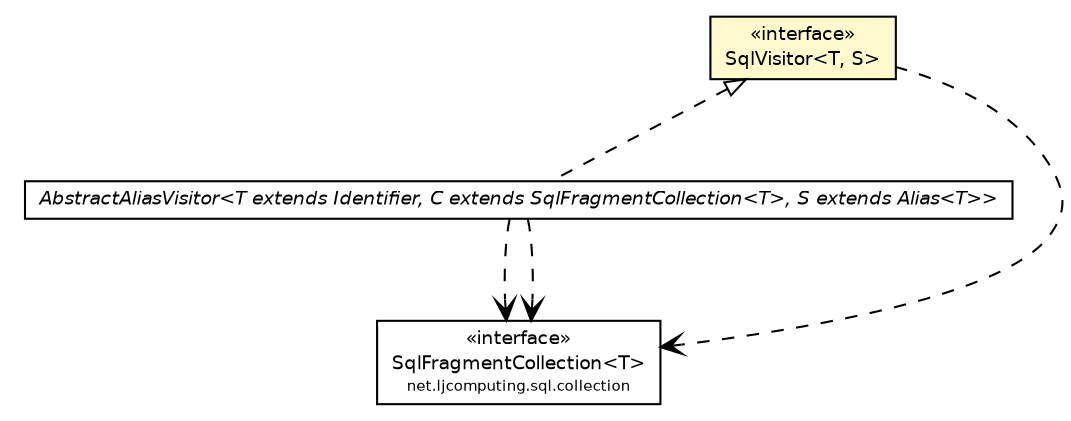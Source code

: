 #!/usr/local/bin/dot
#
# Class diagram 
# Generated by UMLGraph version R5_6 (http://www.umlgraph.org/)
#

digraph G {
	edge [fontname="Helvetica",fontsize=10,labelfontname="Helvetica",labelfontsize=10];
	node [fontname="Helvetica",fontsize=10,shape=plaintext];
	nodesep=0.25;
	ranksep=0.5;
	// net.ljcomputing.sql.visitor.SqlVisitor<T, S>
	c1025 [label=<<table title="net.ljcomputing.sql.visitor.SqlVisitor" border="0" cellborder="1" cellspacing="0" cellpadding="2" port="p" bgcolor="lemonChiffon" href="./SqlVisitor.html">
		<tr><td><table border="0" cellspacing="0" cellpadding="1">
<tr><td align="center" balign="center"> &#171;interface&#187; </td></tr>
<tr><td align="center" balign="center"> SqlVisitor&lt;T, S&gt; </td></tr>
		</table></td></tr>
		</table>>, URL="./SqlVisitor.html", fontname="Helvetica", fontcolor="black", fontsize=9.0];
	// net.ljcomputing.sql.visitor.AbstractAliasVisitor<T extends net.ljcomputing.sql.identifier.Identifier, C extends net.ljcomputing.sql.collection.SqlFragmentCollection<T>, S extends net.ljcomputing.sql.flyweight.Alias<T>>
	c1028 [label=<<table title="net.ljcomputing.sql.visitor.AbstractAliasVisitor" border="0" cellborder="1" cellspacing="0" cellpadding="2" port="p" href="./AbstractAliasVisitor.html">
		<tr><td><table border="0" cellspacing="0" cellpadding="1">
<tr><td align="center" balign="center"><font face="Helvetica-Oblique"> AbstractAliasVisitor&lt;T extends Identifier, C extends SqlFragmentCollection&lt;T&gt;, S extends Alias&lt;T&gt;&gt; </font></td></tr>
		</table></td></tr>
		</table>>, URL="./AbstractAliasVisitor.html", fontname="Helvetica", fontcolor="black", fontsize=9.0];
	// net.ljcomputing.sql.collection.SqlFragmentCollection<T>
	c1033 [label=<<table title="net.ljcomputing.sql.collection.SqlFragmentCollection" border="0" cellborder="1" cellspacing="0" cellpadding="2" port="p" href="../collection/SqlFragmentCollection.html">
		<tr><td><table border="0" cellspacing="0" cellpadding="1">
<tr><td align="center" balign="center"> &#171;interface&#187; </td></tr>
<tr><td align="center" balign="center"> SqlFragmentCollection&lt;T&gt; </td></tr>
<tr><td align="center" balign="center"><font point-size="7.0"> net.ljcomputing.sql.collection </font></td></tr>
		</table></td></tr>
		</table>>, URL="../collection/SqlFragmentCollection.html", fontname="Helvetica", fontcolor="black", fontsize=9.0];
	//net.ljcomputing.sql.visitor.AbstractAliasVisitor<T extends net.ljcomputing.sql.identifier.Identifier, C extends net.ljcomputing.sql.collection.SqlFragmentCollection<T>, S extends net.ljcomputing.sql.flyweight.Alias<T>> implements net.ljcomputing.sql.visitor.SqlVisitor<T, S>
	c1025:p -> c1028:p [dir=back,arrowtail=empty,style=dashed];
	// net.ljcomputing.sql.visitor.SqlVisitor<T, S> DEPEND net.ljcomputing.sql.collection.SqlFragmentCollection<T>
	c1025:p -> c1033:p [taillabel="", label="", headlabel="", fontname="Helvetica", fontcolor="black", fontsize=10.0, color="black", arrowhead=open, style=dashed];
	// net.ljcomputing.sql.visitor.AbstractAliasVisitor<T extends net.ljcomputing.sql.identifier.Identifier, C extends net.ljcomputing.sql.collection.SqlFragmentCollection<T>, S extends net.ljcomputing.sql.flyweight.Alias<T>> DEPEND net.ljcomputing.sql.collection.SqlFragmentCollection<T>
	c1028:p -> c1033:p [taillabel="", label="", headlabel="", fontname="Helvetica", fontcolor="black", fontsize=10.0, color="black", arrowhead=open, style=dashed];
	// net.ljcomputing.sql.visitor.AbstractAliasVisitor<T extends net.ljcomputing.sql.identifier.Identifier, C extends net.ljcomputing.sql.collection.SqlFragmentCollection<T>, S extends net.ljcomputing.sql.flyweight.Alias<T>> DEPEND net.ljcomputing.sql.collection.SqlFragmentCollection<T>
	c1028:p -> c1033:p [taillabel="", label="", headlabel="", fontname="Helvetica", fontcolor="black", fontsize=10.0, color="black", arrowhead=open, style=dashed];
}

